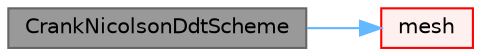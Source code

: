 digraph "CrankNicolsonDdtScheme"
{
 // LATEX_PDF_SIZE
  bgcolor="transparent";
  edge [fontname=Helvetica,fontsize=10,labelfontname=Helvetica,labelfontsize=10];
  node [fontname=Helvetica,fontsize=10,shape=box,height=0.2,width=0.4];
  rankdir="LR";
  Node1 [id="Node000001",label="CrankNicolsonDdtScheme",height=0.2,width=0.4,color="gray40", fillcolor="grey60", style="filled", fontcolor="black",tooltip=" "];
  Node1 -> Node2 [id="edge1_Node000001_Node000002",color="steelblue1",style="solid",tooltip=" "];
  Node2 [id="Node000002",label="mesh",height=0.2,width=0.4,color="red", fillcolor="#FFF0F0", style="filled",URL="$classFoam_1_1fv_1_1CrankNicolsonDdtScheme.html#aab8ef4470d7d6fd79e1cf62023ec7bc1",tooltip=" "];
}
